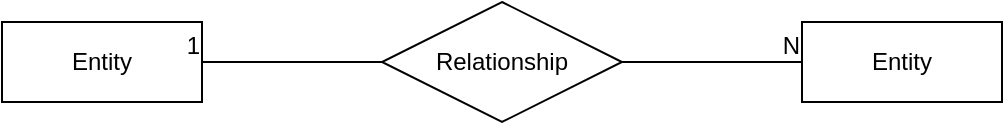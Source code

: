 <mxfile version="21.6.1" type="github">
  <diagram name="페이지-1" id="UkbW-udPdIgMkYH4LjoJ">
    <mxGraphModel dx="1290" dy="581" grid="1" gridSize="10" guides="1" tooltips="1" connect="1" arrows="1" fold="1" page="1" pageScale="1" pageWidth="827" pageHeight="1169" math="0" shadow="0">
      <root>
        <mxCell id="0" />
        <mxCell id="1" parent="0" />
        <mxCell id="f5YIDoE8aJ0zg5TNor7D-1" value="Entity" style="whiteSpace=wrap;html=1;align=center;" vertex="1" parent="1">
          <mxGeometry x="160" y="240" width="100" height="40" as="geometry" />
        </mxCell>
        <mxCell id="f5YIDoE8aJ0zg5TNor7D-2" value="Entity" style="whiteSpace=wrap;html=1;align=center;" vertex="1" parent="1">
          <mxGeometry x="560" y="240" width="100" height="40" as="geometry" />
        </mxCell>
        <mxCell id="f5YIDoE8aJ0zg5TNor7D-3" value="Relationship" style="shape=rhombus;perimeter=rhombusPerimeter;whiteSpace=wrap;html=1;align=center;" vertex="1" parent="1">
          <mxGeometry x="350" y="230" width="120" height="60" as="geometry" />
        </mxCell>
        <mxCell id="f5YIDoE8aJ0zg5TNor7D-5" value="" style="endArrow=none;html=1;rounded=0;entryX=0;entryY=0.5;entryDx=0;entryDy=0;exitX=1;exitY=0.5;exitDx=0;exitDy=0;" edge="1" parent="1" source="f5YIDoE8aJ0zg5TNor7D-3" target="f5YIDoE8aJ0zg5TNor7D-2">
          <mxGeometry relative="1" as="geometry">
            <mxPoint x="330" y="300" as="sourcePoint" />
            <mxPoint x="490" y="300" as="targetPoint" />
          </mxGeometry>
        </mxCell>
        <mxCell id="f5YIDoE8aJ0zg5TNor7D-6" value="N" style="resizable=0;html=1;whiteSpace=wrap;align=right;verticalAlign=bottom;" connectable="0" vertex="1" parent="f5YIDoE8aJ0zg5TNor7D-5">
          <mxGeometry x="1" relative="1" as="geometry" />
        </mxCell>
        <mxCell id="f5YIDoE8aJ0zg5TNor7D-7" value="" style="endArrow=none;html=1;rounded=0;entryX=1;entryY=0.5;entryDx=0;entryDy=0;exitX=0;exitY=0.5;exitDx=0;exitDy=0;" edge="1" parent="1" source="f5YIDoE8aJ0zg5TNor7D-3" target="f5YIDoE8aJ0zg5TNor7D-1">
          <mxGeometry relative="1" as="geometry">
            <mxPoint x="330" y="300" as="sourcePoint" />
            <mxPoint x="490" y="300" as="targetPoint" />
          </mxGeometry>
        </mxCell>
        <mxCell id="f5YIDoE8aJ0zg5TNor7D-8" value="1" style="resizable=0;html=1;whiteSpace=wrap;align=right;verticalAlign=bottom;" connectable="0" vertex="1" parent="f5YIDoE8aJ0zg5TNor7D-7">
          <mxGeometry x="1" relative="1" as="geometry" />
        </mxCell>
      </root>
    </mxGraphModel>
  </diagram>
</mxfile>
